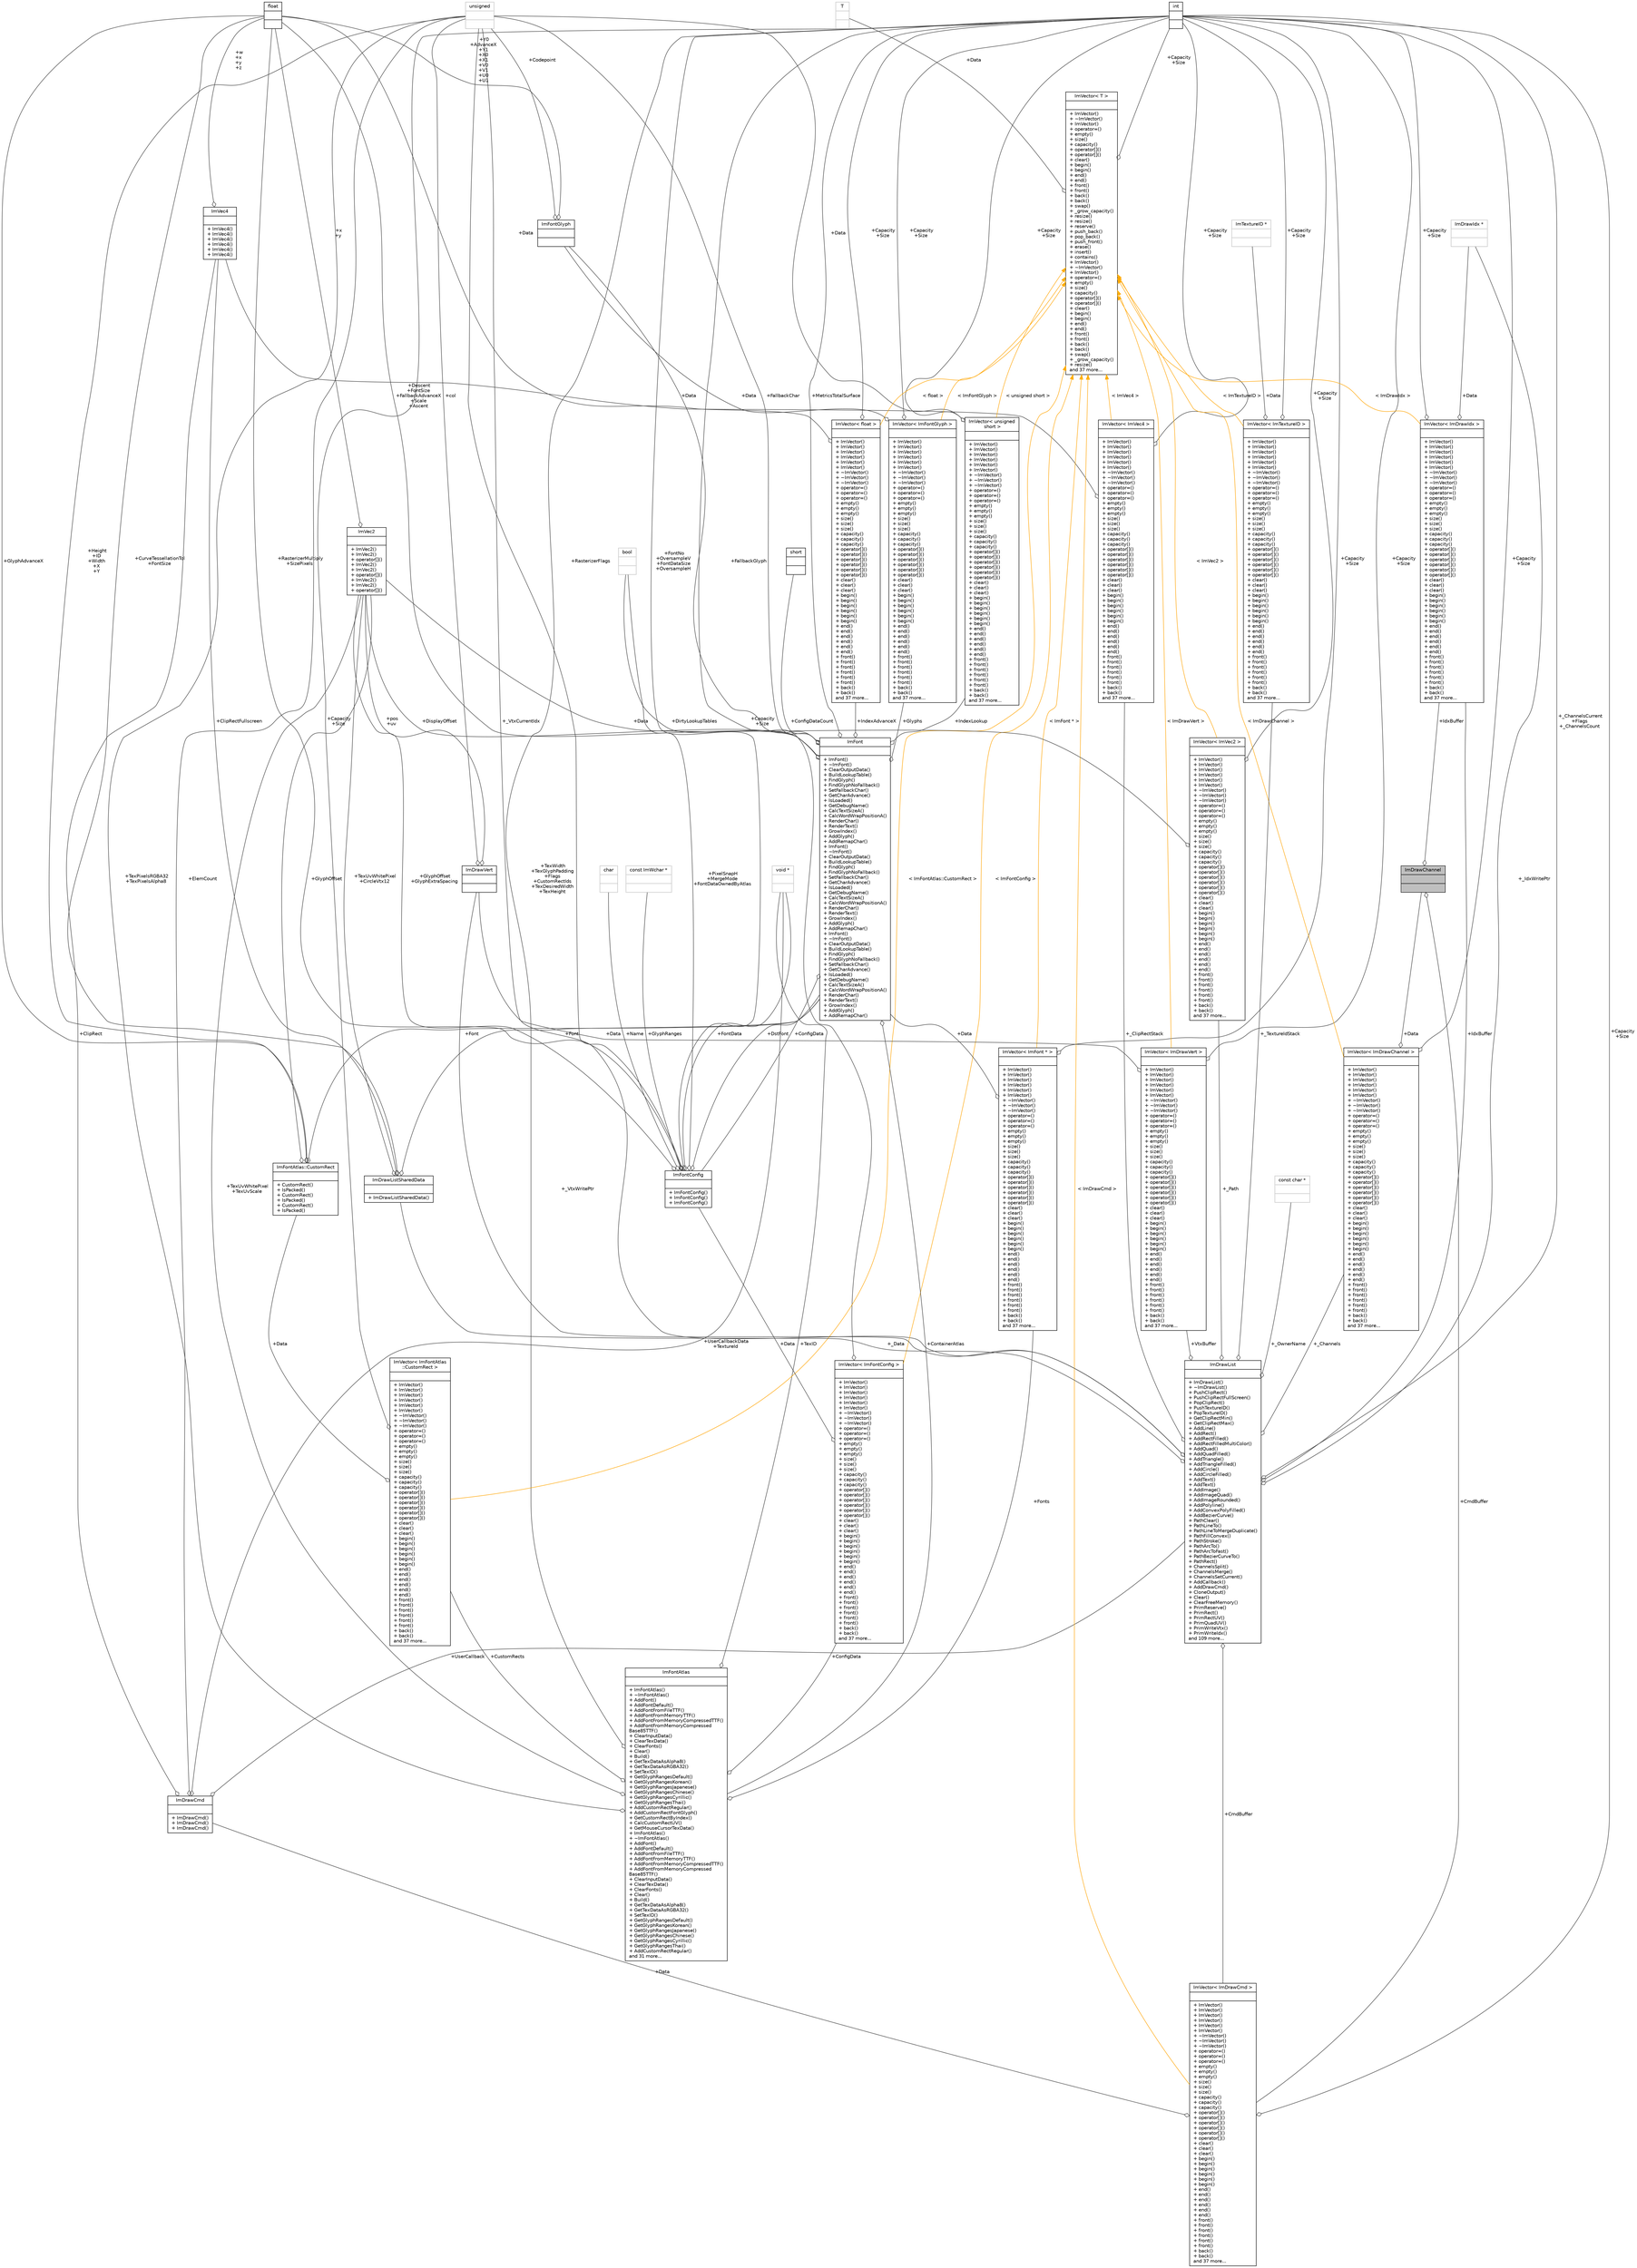 digraph "ImDrawChannel"
{
 // INTERACTIVE_SVG=YES
  bgcolor="transparent";
  edge [fontname="Helvetica",fontsize="10",labelfontname="Helvetica",labelfontsize="10"];
  node [fontname="Helvetica",fontsize="10",shape=record];
  Node1 [label="{ImDrawChannel\n||}",height=0.2,width=0.4,color="black", fillcolor="grey75", style="filled" fontcolor="black"];
  Node2 -> Node1 [color="grey25",fontsize="10",style="solid",label=" +CmdBuffer" ,arrowhead="odiamond",fontname="Helvetica"];
  Node2 [label="{ImVector\< ImDrawCmd \>\n||+ ImVector()\l+ ImVector()\l+ ImVector()\l+ ImVector()\l+ ImVector()\l+ ImVector()\l+ ~ImVector()\l+ ~ImVector()\l+ ~ImVector()\l+ operator=()\l+ operator=()\l+ operator=()\l+ empty()\l+ empty()\l+ empty()\l+ size()\l+ size()\l+ size()\l+ capacity()\l+ capacity()\l+ capacity()\l+ operator[]()\l+ operator[]()\l+ operator[]()\l+ operator[]()\l+ operator[]()\l+ operator[]()\l+ clear()\l+ clear()\l+ clear()\l+ begin()\l+ begin()\l+ begin()\l+ begin()\l+ begin()\l+ begin()\l+ end()\l+ end()\l+ end()\l+ end()\l+ end()\l+ end()\l+ front()\l+ front()\l+ front()\l+ front()\l+ front()\l+ front()\l+ back()\l+ back()\land 37 more...\l}",height=0.2,width=0.4,color="black",URL="$d3/d32/classImVector.html"];
  Node3 -> Node2 [color="grey25",fontsize="10",style="solid",label=" +Data" ,arrowhead="odiamond",fontname="Helvetica"];
  Node3 [label="{ImDrawCmd\n||+ ImDrawCmd()\l+ ImDrawCmd()\l+ ImDrawCmd()\l}",height=0.2,width=0.4,color="black",URL="$d9/de6/structImDrawCmd.html"];
  Node4 -> Node3 [color="grey25",fontsize="10",style="solid",label=" +ClipRect" ,arrowhead="odiamond",fontname="Helvetica"];
  Node4 [label="{ImVec4\n||+ ImVec4()\l+ ImVec4()\l+ ImVec4()\l+ ImVec4()\l+ ImVec4()\l+ ImVec4()\l}",height=0.2,width=0.4,color="black",URL="$dc/dee/structImVec4.html"];
  Node5 -> Node4 [color="grey25",fontsize="10",style="solid",label=" +w\n+x\n+y\n+z" ,arrowhead="odiamond",fontname="Helvetica"];
  Node5 [label="{float\n||}",height=0.2,width=0.4,color="black",URL="$d4/dc3/classfloat.html"];
  Node6 -> Node3 [color="grey25",fontsize="10",style="solid",label=" +ElemCount" ,arrowhead="odiamond",fontname="Helvetica"];
  Node6 [label="{unsigned\n||}",height=0.2,width=0.4,color="grey75"];
  Node7 -> Node3 [color="grey25",fontsize="10",style="solid",label=" +UserCallbackData\n+TextureId" ,arrowhead="odiamond",fontname="Helvetica"];
  Node7 [label="{void *\n||}",height=0.2,width=0.4,color="grey75"];
  Node8 -> Node3 [color="grey25",fontsize="10",style="solid",label=" +UserCallback" ,arrowhead="odiamond",fontname="Helvetica"];
  Node8 [label="{ImDrawList\n||+ ImDrawList()\l+ ~ImDrawList()\l+ PushClipRect()\l+ PushClipRectFullScreen()\l+ PopClipRect()\l+ PushTextureID()\l+ PopTextureID()\l+ GetClipRectMin()\l+ GetClipRectMax()\l+ AddLine()\l+ AddRect()\l+ AddRectFilled()\l+ AddRectFilledMultiColor()\l+ AddQuad()\l+ AddQuadFilled()\l+ AddTriangle()\l+ AddTriangleFilled()\l+ AddCircle()\l+ AddCircleFilled()\l+ AddText()\l+ AddText()\l+ AddImage()\l+ AddImageQuad()\l+ AddImageRounded()\l+ AddPolyline()\l+ AddConvexPolyFilled()\l+ AddBezierCurve()\l+ PathClear()\l+ PathLineTo()\l+ PathLineToMergeDuplicate()\l+ PathFillConvex()\l+ PathStroke()\l+ PathArcTo()\l+ PathArcToFast()\l+ PathBezierCurveTo()\l+ PathRect()\l+ ChannelsSplit()\l+ ChannelsMerge()\l+ ChannelsSetCurrent()\l+ AddCallback()\l+ AddDrawCmd()\l+ CloneOutput()\l+ Clear()\l+ ClearFreeMemory()\l+ PrimReserve()\l+ PrimRect()\l+ PrimRectUV()\l+ PrimQuadUV()\l+ PrimWriteVtx()\l+ PrimWriteIdx()\land 109 more...\l}",height=0.2,width=0.4,color="black",URL="$d2/d31/structImDrawList.html"];
  Node9 -> Node8 [color="grey25",fontsize="10",style="solid",label=" +_ClipRectStack" ,arrowhead="odiamond",fontname="Helvetica"];
  Node9 [label="{ImVector\< ImVec4 \>\n||+ ImVector()\l+ ImVector()\l+ ImVector()\l+ ImVector()\l+ ImVector()\l+ ImVector()\l+ ~ImVector()\l+ ~ImVector()\l+ ~ImVector()\l+ operator=()\l+ operator=()\l+ operator=()\l+ empty()\l+ empty()\l+ empty()\l+ size()\l+ size()\l+ size()\l+ capacity()\l+ capacity()\l+ capacity()\l+ operator[]()\l+ operator[]()\l+ operator[]()\l+ operator[]()\l+ operator[]()\l+ operator[]()\l+ clear()\l+ clear()\l+ clear()\l+ begin()\l+ begin()\l+ begin()\l+ begin()\l+ begin()\l+ begin()\l+ end()\l+ end()\l+ end()\l+ end()\l+ end()\l+ end()\l+ front()\l+ front()\l+ front()\l+ front()\l+ front()\l+ front()\l+ back()\l+ back()\land 37 more...\l}",height=0.2,width=0.4,color="black",URL="$d3/d32/classImVector.html"];
  Node4 -> Node9 [color="grey25",fontsize="10",style="solid",label=" +Data" ,arrowhead="odiamond",fontname="Helvetica"];
  Node10 -> Node9 [color="grey25",fontsize="10",style="solid",label=" +Capacity\n+Size" ,arrowhead="odiamond",fontname="Helvetica"];
  Node10 [label="{int\n||}",height=0.2,width=0.4,color="black",URL="$d1/da0/classint.html"];
  Node11 -> Node9 [dir="back",color="orange",fontsize="10",style="solid",label=" \< ImVec4 \>" ,fontname="Helvetica"];
  Node11 [label="{ImVector\< T \>\n||+ ImVector()\l+ ~ImVector()\l+ ImVector()\l+ operator=()\l+ empty()\l+ size()\l+ capacity()\l+ operator[]()\l+ operator[]()\l+ clear()\l+ begin()\l+ begin()\l+ end()\l+ end()\l+ front()\l+ front()\l+ back()\l+ back()\l+ swap()\l+ _grow_capacity()\l+ resize()\l+ resize()\l+ reserve()\l+ push_back()\l+ pop_back()\l+ push_front()\l+ erase()\l+ insert()\l+ contains()\l+ ImVector()\l+ ~ImVector()\l+ ImVector()\l+ operator=()\l+ empty()\l+ size()\l+ capacity()\l+ operator[]()\l+ operator[]()\l+ clear()\l+ begin()\l+ begin()\l+ end()\l+ end()\l+ front()\l+ front()\l+ back()\l+ back()\l+ swap()\l+ _grow_capacity()\l+ resize()\land 37 more...\l}",height=0.2,width=0.4,color="black",URL="$d3/d32/classImVector.html"];
  Node10 -> Node11 [color="grey25",fontsize="10",style="solid",label=" +Capacity\n+Size" ,arrowhead="odiamond",fontname="Helvetica"];
  Node12 -> Node11 [color="grey25",fontsize="10",style="solid",label=" +Data" ,arrowhead="odiamond",fontname="Helvetica"];
  Node12 [label="{T\n||}",height=0.2,width=0.4,color="grey75"];
  Node13 -> Node8 [color="grey25",fontsize="10",style="solid",label=" +_IdxWritePtr" ,arrowhead="odiamond",fontname="Helvetica"];
  Node13 [label="{ImDrawIdx *\n||}",height=0.2,width=0.4,color="grey75"];
  Node14 -> Node8 [color="grey25",fontsize="10",style="solid",label=" +VtxBuffer" ,arrowhead="odiamond",fontname="Helvetica"];
  Node14 [label="{ImVector\< ImDrawVert \>\n||+ ImVector()\l+ ImVector()\l+ ImVector()\l+ ImVector()\l+ ImVector()\l+ ImVector()\l+ ~ImVector()\l+ ~ImVector()\l+ ~ImVector()\l+ operator=()\l+ operator=()\l+ operator=()\l+ empty()\l+ empty()\l+ empty()\l+ size()\l+ size()\l+ size()\l+ capacity()\l+ capacity()\l+ capacity()\l+ operator[]()\l+ operator[]()\l+ operator[]()\l+ operator[]()\l+ operator[]()\l+ operator[]()\l+ clear()\l+ clear()\l+ clear()\l+ begin()\l+ begin()\l+ begin()\l+ begin()\l+ begin()\l+ begin()\l+ end()\l+ end()\l+ end()\l+ end()\l+ end()\l+ end()\l+ front()\l+ front()\l+ front()\l+ front()\l+ front()\l+ front()\l+ back()\l+ back()\land 37 more...\l}",height=0.2,width=0.4,color="black",URL="$d3/d32/classImVector.html"];
  Node10 -> Node14 [color="grey25",fontsize="10",style="solid",label=" +Capacity\n+Size" ,arrowhead="odiamond",fontname="Helvetica"];
  Node15 -> Node14 [color="grey25",fontsize="10",style="solid",label=" +Data" ,arrowhead="odiamond",fontname="Helvetica"];
  Node15 [label="{ImDrawVert\n||}",height=0.2,width=0.4,color="black",URL="$d3/dfa/structImDrawVert.html"];
  Node16 -> Node15 [color="grey25",fontsize="10",style="solid",label=" +pos\n+uv" ,arrowhead="odiamond",fontname="Helvetica"];
  Node16 [label="{ImVec2\n||+ ImVec2()\l+ ImVec2()\l+ operator[]()\l+ ImVec2()\l+ ImVec2()\l+ operator[]()\l+ ImVec2()\l+ ImVec2()\l+ operator[]()\l}",height=0.2,width=0.4,color="black",URL="$d3/dc2/structImVec2.html"];
  Node5 -> Node16 [color="grey25",fontsize="10",style="solid",label=" +x\n+y" ,arrowhead="odiamond",fontname="Helvetica"];
  Node6 -> Node15 [color="grey25",fontsize="10",style="solid",label=" +col" ,arrowhead="odiamond",fontname="Helvetica"];
  Node11 -> Node14 [dir="back",color="orange",fontsize="10",style="solid",label=" \< ImDrawVert \>" ,fontname="Helvetica"];
  Node17 -> Node8 [color="grey25",fontsize="10",style="solid",label=" +_Channels" ,arrowhead="odiamond",fontname="Helvetica"];
  Node17 [label="{ImVector\< ImDrawChannel \>\n||+ ImVector()\l+ ImVector()\l+ ImVector()\l+ ImVector()\l+ ImVector()\l+ ImVector()\l+ ~ImVector()\l+ ~ImVector()\l+ ~ImVector()\l+ operator=()\l+ operator=()\l+ operator=()\l+ empty()\l+ empty()\l+ empty()\l+ size()\l+ size()\l+ size()\l+ capacity()\l+ capacity()\l+ capacity()\l+ operator[]()\l+ operator[]()\l+ operator[]()\l+ operator[]()\l+ operator[]()\l+ operator[]()\l+ clear()\l+ clear()\l+ clear()\l+ begin()\l+ begin()\l+ begin()\l+ begin()\l+ begin()\l+ begin()\l+ end()\l+ end()\l+ end()\l+ end()\l+ end()\l+ end()\l+ front()\l+ front()\l+ front()\l+ front()\l+ front()\l+ front()\l+ back()\l+ back()\land 37 more...\l}",height=0.2,width=0.4,color="black",URL="$d3/d32/classImVector.html"];
  Node10 -> Node17 [color="grey25",fontsize="10",style="solid",label=" +Capacity\n+Size" ,arrowhead="odiamond",fontname="Helvetica"];
  Node1 -> Node17 [color="grey25",fontsize="10",style="solid",label=" +Data" ,arrowhead="odiamond",fontname="Helvetica"];
  Node11 -> Node17 [dir="back",color="orange",fontsize="10",style="solid",label=" \< ImDrawChannel \>" ,fontname="Helvetica"];
  Node18 -> Node8 [color="grey25",fontsize="10",style="solid",label=" +_Path" ,arrowhead="odiamond",fontname="Helvetica"];
  Node18 [label="{ImVector\< ImVec2 \>\n||+ ImVector()\l+ ImVector()\l+ ImVector()\l+ ImVector()\l+ ImVector()\l+ ImVector()\l+ ~ImVector()\l+ ~ImVector()\l+ ~ImVector()\l+ operator=()\l+ operator=()\l+ operator=()\l+ empty()\l+ empty()\l+ empty()\l+ size()\l+ size()\l+ size()\l+ capacity()\l+ capacity()\l+ capacity()\l+ operator[]()\l+ operator[]()\l+ operator[]()\l+ operator[]()\l+ operator[]()\l+ operator[]()\l+ clear()\l+ clear()\l+ clear()\l+ begin()\l+ begin()\l+ begin()\l+ begin()\l+ begin()\l+ begin()\l+ end()\l+ end()\l+ end()\l+ end()\l+ end()\l+ end()\l+ front()\l+ front()\l+ front()\l+ front()\l+ front()\l+ front()\l+ back()\l+ back()\land 37 more...\l}",height=0.2,width=0.4,color="black",URL="$d3/d32/classImVector.html"];
  Node16 -> Node18 [color="grey25",fontsize="10",style="solid",label=" +Data" ,arrowhead="odiamond",fontname="Helvetica"];
  Node10 -> Node18 [color="grey25",fontsize="10",style="solid",label=" +Capacity\n+Size" ,arrowhead="odiamond",fontname="Helvetica"];
  Node11 -> Node18 [dir="back",color="orange",fontsize="10",style="solid",label=" \< ImVec2 \>" ,fontname="Helvetica"];
  Node19 -> Node8 [color="grey25",fontsize="10",style="solid",label=" +_Data" ,arrowhead="odiamond",fontname="Helvetica"];
  Node19 [label="{ImDrawListSharedData\n||+ ImDrawListSharedData()\l}",height=0.2,width=0.4,color="black",URL="$d2/d89/structImDrawListSharedData.html"];
  Node16 -> Node19 [color="grey25",fontsize="10",style="solid",label=" +TexUvWhitePixel\n+CircleVtx12" ,arrowhead="odiamond",fontname="Helvetica"];
  Node4 -> Node19 [color="grey25",fontsize="10",style="solid",label=" +ClipRectFullscreen" ,arrowhead="odiamond",fontname="Helvetica"];
  Node5 -> Node19 [color="grey25",fontsize="10",style="solid",label=" +CurveTessellationTol\n+FontSize" ,arrowhead="odiamond",fontname="Helvetica"];
  Node20 -> Node19 [color="grey25",fontsize="10",style="solid",label=" +Font" ,arrowhead="odiamond",fontname="Helvetica"];
  Node20 [label="{ImFont\n||+ ImFont()\l+ ~ImFont()\l+ ClearOutputData()\l+ BuildLookupTable()\l+ FindGlyph()\l+ FindGlyphNoFallback()\l+ SetFallbackChar()\l+ GetCharAdvance()\l+ IsLoaded()\l+ GetDebugName()\l+ CalcTextSizeA()\l+ CalcWordWrapPositionA()\l+ RenderChar()\l+ RenderText()\l+ GrowIndex()\l+ AddGlyph()\l+ AddRemapChar()\l+ ImFont()\l+ ~ImFont()\l+ ClearOutputData()\l+ BuildLookupTable()\l+ FindGlyph()\l+ FindGlyphNoFallback()\l+ SetFallbackChar()\l+ GetCharAdvance()\l+ IsLoaded()\l+ GetDebugName()\l+ CalcTextSizeA()\l+ CalcWordWrapPositionA()\l+ RenderChar()\l+ RenderText()\l+ GrowIndex()\l+ AddGlyph()\l+ AddRemapChar()\l+ ImFont()\l+ ~ImFont()\l+ ClearOutputData()\l+ BuildLookupTable()\l+ FindGlyph()\l+ FindGlyphNoFallback()\l+ SetFallbackChar()\l+ GetCharAdvance()\l+ IsLoaded()\l+ GetDebugName()\l+ CalcTextSizeA()\l+ CalcWordWrapPositionA()\l+ RenderChar()\l+ RenderText()\l+ GrowIndex()\l+ AddGlyph()\l+ AddRemapChar()\l}",height=0.2,width=0.4,color="black",URL="$dd/d61/structImFont.html"];
  Node21 -> Node20 [color="grey25",fontsize="10",style="solid",label=" +Glyphs" ,arrowhead="odiamond",fontname="Helvetica"];
  Node21 [label="{ImVector\< ImFontGlyph \>\n||+ ImVector()\l+ ImVector()\l+ ImVector()\l+ ImVector()\l+ ImVector()\l+ ImVector()\l+ ~ImVector()\l+ ~ImVector()\l+ ~ImVector()\l+ operator=()\l+ operator=()\l+ operator=()\l+ empty()\l+ empty()\l+ empty()\l+ size()\l+ size()\l+ size()\l+ capacity()\l+ capacity()\l+ capacity()\l+ operator[]()\l+ operator[]()\l+ operator[]()\l+ operator[]()\l+ operator[]()\l+ operator[]()\l+ clear()\l+ clear()\l+ clear()\l+ begin()\l+ begin()\l+ begin()\l+ begin()\l+ begin()\l+ begin()\l+ end()\l+ end()\l+ end()\l+ end()\l+ end()\l+ end()\l+ front()\l+ front()\l+ front()\l+ front()\l+ front()\l+ front()\l+ back()\l+ back()\land 37 more...\l}",height=0.2,width=0.4,color="black",URL="$d3/d32/classImVector.html"];
  Node22 -> Node21 [color="grey25",fontsize="10",style="solid",label=" +Data" ,arrowhead="odiamond",fontname="Helvetica"];
  Node22 [label="{ImFontGlyph\n||}",height=0.2,width=0.4,color="black",URL="$d3/db9/structImFontGlyph.html"];
  Node5 -> Node22 [color="grey25",fontsize="10",style="solid",label=" +Y0\n+AdvanceX\n+Y1\n+X0\n+X1\n+V0\n+V1\n+U0\n+U1" ,arrowhead="odiamond",fontname="Helvetica"];
  Node6 -> Node22 [color="grey25",fontsize="10",style="solid",label=" +Codepoint" ,arrowhead="odiamond",fontname="Helvetica"];
  Node10 -> Node21 [color="grey25",fontsize="10",style="solid",label=" +Capacity\n+Size" ,arrowhead="odiamond",fontname="Helvetica"];
  Node11 -> Node21 [dir="back",color="orange",fontsize="10",style="solid",label=" \< ImFontGlyph \>" ,fontname="Helvetica"];
  Node16 -> Node20 [color="grey25",fontsize="10",style="solid",label=" +DisplayOffset" ,arrowhead="odiamond",fontname="Helvetica"];
  Node23 -> Node20 [color="grey25",fontsize="10",style="solid",label=" +IndexLookup" ,arrowhead="odiamond",fontname="Helvetica"];
  Node23 [label="{ImVector\< unsigned\l short \>\n||+ ImVector()\l+ ImVector()\l+ ImVector()\l+ ImVector()\l+ ImVector()\l+ ImVector()\l+ ~ImVector()\l+ ~ImVector()\l+ ~ImVector()\l+ operator=()\l+ operator=()\l+ operator=()\l+ empty()\l+ empty()\l+ empty()\l+ size()\l+ size()\l+ size()\l+ capacity()\l+ capacity()\l+ capacity()\l+ operator[]()\l+ operator[]()\l+ operator[]()\l+ operator[]()\l+ operator[]()\l+ operator[]()\l+ clear()\l+ clear()\l+ clear()\l+ begin()\l+ begin()\l+ begin()\l+ begin()\l+ begin()\l+ begin()\l+ end()\l+ end()\l+ end()\l+ end()\l+ end()\l+ end()\l+ front()\l+ front()\l+ front()\l+ front()\l+ front()\l+ front()\l+ back()\l+ back()\land 37 more...\l}",height=0.2,width=0.4,color="black",URL="$d3/d32/classImVector.html"];
  Node10 -> Node23 [color="grey25",fontsize="10",style="solid",label=" +Capacity\n+Size" ,arrowhead="odiamond",fontname="Helvetica"];
  Node6 -> Node23 [color="grey25",fontsize="10",style="solid",label=" +Data" ,arrowhead="odiamond",fontname="Helvetica"];
  Node11 -> Node23 [dir="back",color="orange",fontsize="10",style="solid",label=" \< unsigned short \>" ,fontname="Helvetica"];
  Node24 -> Node20 [color="grey25",fontsize="10",style="solid",label=" +ConfigDataCount" ,arrowhead="odiamond",fontname="Helvetica"];
  Node24 [label="{short\n||}",height=0.2,width=0.4,color="black",URL="$dc/d10/classshort.html"];
  Node5 -> Node20 [color="grey25",fontsize="10",style="solid",label=" +Descent\n+FontSize\n+FallbackAdvanceX\n+Scale\n+Ascent" ,arrowhead="odiamond",fontname="Helvetica"];
  Node25 -> Node20 [color="grey25",fontsize="10",style="solid",label=" +ConfigData" ,arrowhead="odiamond",fontname="Helvetica"];
  Node25 [label="{ImFontConfig\n||+ ImFontConfig()\l+ ImFontConfig()\l+ ImFontConfig()\l}",height=0.2,width=0.4,color="black",URL="$df/d67/structImFontConfig.html"];
  Node16 -> Node25 [color="grey25",fontsize="10",style="solid",label=" +GlyphOffset\n+GlyphExtraSpacing" ,arrowhead="odiamond",fontname="Helvetica"];
  Node26 -> Node25 [color="grey25",fontsize="10",style="solid",label=" +Name" ,arrowhead="odiamond",fontname="Helvetica"];
  Node26 [label="{char\n||}",height=0.2,width=0.4,color="grey75"];
  Node5 -> Node25 [color="grey25",fontsize="10",style="solid",label=" +RasterizerMultiply\n+SizePixels" ,arrowhead="odiamond",fontname="Helvetica"];
  Node27 -> Node25 [color="grey25",fontsize="10",style="solid",label=" +GlyphRanges" ,arrowhead="odiamond",fontname="Helvetica"];
  Node27 [label="{const ImWchar *\n||}",height=0.2,width=0.4,color="grey75"];
  Node10 -> Node25 [color="grey25",fontsize="10",style="solid",label=" +FontNo\n+OversampleV\n+FontDataSize\n+OversampleH" ,arrowhead="odiamond",fontname="Helvetica"];
  Node28 -> Node25 [color="grey25",fontsize="10",style="solid",label=" +PixelSnapH\n+MergeMode\n+FontDataOwnedByAtlas" ,arrowhead="odiamond",fontname="Helvetica"];
  Node28 [label="{bool\n||}",height=0.2,width=0.4,color="grey75"];
  Node6 -> Node25 [color="grey25",fontsize="10",style="solid",label=" +RasterizerFlags" ,arrowhead="odiamond",fontname="Helvetica"];
  Node20 -> Node25 [color="grey25",fontsize="10",style="solid",label=" +DstFont" ,arrowhead="odiamond",fontname="Helvetica"];
  Node7 -> Node25 [color="grey25",fontsize="10",style="solid",label=" +FontData" ,arrowhead="odiamond",fontname="Helvetica"];
  Node22 -> Node20 [color="grey25",fontsize="10",style="solid",label=" +FallbackGlyph" ,arrowhead="odiamond",fontname="Helvetica"];
  Node10 -> Node20 [color="grey25",fontsize="10",style="solid",label=" +MetricsTotalSurface" ,arrowhead="odiamond",fontname="Helvetica"];
  Node29 -> Node20 [color="grey25",fontsize="10",style="solid",label=" +ContainerAtlas" ,arrowhead="odiamond",fontname="Helvetica"];
  Node29 [label="{ImFontAtlas\n||+ ImFontAtlas()\l+ ~ImFontAtlas()\l+ AddFont()\l+ AddFontDefault()\l+ AddFontFromFileTTF()\l+ AddFontFromMemoryTTF()\l+ AddFontFromMemoryCompressedTTF()\l+ AddFontFromMemoryCompressed\lBase85TTF()\l+ ClearInputData()\l+ ClearTexData()\l+ ClearFonts()\l+ Clear()\l+ Build()\l+ GetTexDataAsAlpha8()\l+ GetTexDataAsRGBA32()\l+ SetTexID()\l+ GetGlyphRangesDefault()\l+ GetGlyphRangesKorean()\l+ GetGlyphRangesJapanese()\l+ GetGlyphRangesChinese()\l+ GetGlyphRangesCyrillic()\l+ GetGlyphRangesThai()\l+ AddCustomRectRegular()\l+ AddCustomRectFontGlyph()\l+ GetCustomRectByIndex()\l+ CalcCustomRectUV()\l+ GetMouseCursorTexData()\l+ ImFontAtlas()\l+ ~ImFontAtlas()\l+ AddFont()\l+ AddFontDefault()\l+ AddFontFromFileTTF()\l+ AddFontFromMemoryTTF()\l+ AddFontFromMemoryCompressedTTF()\l+ AddFontFromMemoryCompressed\lBase85TTF()\l+ ClearInputData()\l+ ClearTexData()\l+ ClearFonts()\l+ Clear()\l+ Build()\l+ GetTexDataAsAlpha8()\l+ GetTexDataAsRGBA32()\l+ SetTexID()\l+ GetGlyphRangesDefault()\l+ GetGlyphRangesKorean()\l+ GetGlyphRangesJapanese()\l+ GetGlyphRangesChinese()\l+ GetGlyphRangesCyrillic()\l+ GetGlyphRangesThai()\l+ AddCustomRectRegular()\land 31 more...\l}",height=0.2,width=0.4,color="black",URL="$dc/d21/structImFontAtlas.html"];
  Node30 -> Node29 [color="grey25",fontsize="10",style="solid",label=" +Fonts" ,arrowhead="odiamond",fontname="Helvetica"];
  Node30 [label="{ImVector\< ImFont * \>\n||+ ImVector()\l+ ImVector()\l+ ImVector()\l+ ImVector()\l+ ImVector()\l+ ImVector()\l+ ~ImVector()\l+ ~ImVector()\l+ ~ImVector()\l+ operator=()\l+ operator=()\l+ operator=()\l+ empty()\l+ empty()\l+ empty()\l+ size()\l+ size()\l+ size()\l+ capacity()\l+ capacity()\l+ capacity()\l+ operator[]()\l+ operator[]()\l+ operator[]()\l+ operator[]()\l+ operator[]()\l+ operator[]()\l+ clear()\l+ clear()\l+ clear()\l+ begin()\l+ begin()\l+ begin()\l+ begin()\l+ begin()\l+ begin()\l+ end()\l+ end()\l+ end()\l+ end()\l+ end()\l+ end()\l+ front()\l+ front()\l+ front()\l+ front()\l+ front()\l+ front()\l+ back()\l+ back()\land 37 more...\l}",height=0.2,width=0.4,color="black",URL="$d3/d32/classImVector.html"];
  Node10 -> Node30 [color="grey25",fontsize="10",style="solid",label=" +Capacity\n+Size" ,arrowhead="odiamond",fontname="Helvetica"];
  Node20 -> Node30 [color="grey25",fontsize="10",style="solid",label=" +Data" ,arrowhead="odiamond",fontname="Helvetica"];
  Node11 -> Node30 [dir="back",color="orange",fontsize="10",style="solid",label=" \< ImFont * \>" ,fontname="Helvetica"];
  Node16 -> Node29 [color="grey25",fontsize="10",style="solid",label=" +TexUvWhitePixel\n+TexUvScale" ,arrowhead="odiamond",fontname="Helvetica"];
  Node10 -> Node29 [color="grey25",fontsize="10",style="solid",label=" +TexWidth\n+TexGlyphPadding\n+Flags\n+CustomRectIds\n+TexDesiredWidth\n+TexHeight" ,arrowhead="odiamond",fontname="Helvetica"];
  Node31 -> Node29 [color="grey25",fontsize="10",style="solid",label=" +ConfigData" ,arrowhead="odiamond",fontname="Helvetica"];
  Node31 [label="{ImVector\< ImFontConfig \>\n||+ ImVector()\l+ ImVector()\l+ ImVector()\l+ ImVector()\l+ ImVector()\l+ ImVector()\l+ ~ImVector()\l+ ~ImVector()\l+ ~ImVector()\l+ operator=()\l+ operator=()\l+ operator=()\l+ empty()\l+ empty()\l+ empty()\l+ size()\l+ size()\l+ size()\l+ capacity()\l+ capacity()\l+ capacity()\l+ operator[]()\l+ operator[]()\l+ operator[]()\l+ operator[]()\l+ operator[]()\l+ operator[]()\l+ clear()\l+ clear()\l+ clear()\l+ begin()\l+ begin()\l+ begin()\l+ begin()\l+ begin()\l+ begin()\l+ end()\l+ end()\l+ end()\l+ end()\l+ end()\l+ end()\l+ front()\l+ front()\l+ front()\l+ front()\l+ front()\l+ front()\l+ back()\l+ back()\land 37 more...\l}",height=0.2,width=0.4,color="black",URL="$d3/d32/classImVector.html"];
  Node25 -> Node31 [color="grey25",fontsize="10",style="solid",label=" +Data" ,arrowhead="odiamond",fontname="Helvetica"];
  Node10 -> Node31 [color="grey25",fontsize="10",style="solid",label=" +Capacity\n+Size" ,arrowhead="odiamond",fontname="Helvetica"];
  Node11 -> Node31 [dir="back",color="orange",fontsize="10",style="solid",label=" \< ImFontConfig \>" ,fontname="Helvetica"];
  Node32 -> Node29 [color="grey25",fontsize="10",style="solid",label=" +CustomRects" ,arrowhead="odiamond",fontname="Helvetica"];
  Node32 [label="{ImVector\< ImFontAtlas\l::CustomRect \>\n||+ ImVector()\l+ ImVector()\l+ ImVector()\l+ ImVector()\l+ ImVector()\l+ ImVector()\l+ ~ImVector()\l+ ~ImVector()\l+ ~ImVector()\l+ operator=()\l+ operator=()\l+ operator=()\l+ empty()\l+ empty()\l+ empty()\l+ size()\l+ size()\l+ size()\l+ capacity()\l+ capacity()\l+ capacity()\l+ operator[]()\l+ operator[]()\l+ operator[]()\l+ operator[]()\l+ operator[]()\l+ operator[]()\l+ clear()\l+ clear()\l+ clear()\l+ begin()\l+ begin()\l+ begin()\l+ begin()\l+ begin()\l+ begin()\l+ end()\l+ end()\l+ end()\l+ end()\l+ end()\l+ end()\l+ front()\l+ front()\l+ front()\l+ front()\l+ front()\l+ front()\l+ back()\l+ back()\land 37 more...\l}",height=0.2,width=0.4,color="black",URL="$d3/d32/classImVector.html"];
  Node33 -> Node32 [color="grey25",fontsize="10",style="solid",label=" +Data" ,arrowhead="odiamond",fontname="Helvetica"];
  Node33 [label="{ImFontAtlas::CustomRect\n||+ CustomRect()\l+ IsPacked()\l+ CustomRect()\l+ IsPacked()\l+ CustomRect()\l+ IsPacked()\l}",height=0.2,width=0.4,color="black",URL="$dc/d59/structImFontAtlas_1_1CustomRect.html"];
  Node16 -> Node33 [color="grey25",fontsize="10",style="solid",label=" +GlyphOffset" ,arrowhead="odiamond",fontname="Helvetica"];
  Node5 -> Node33 [color="grey25",fontsize="10",style="solid",label=" +GlyphAdvanceX" ,arrowhead="odiamond",fontname="Helvetica"];
  Node6 -> Node33 [color="grey25",fontsize="10",style="solid",label=" +Height\n+ID\n+Width\n+X\n+Y" ,arrowhead="odiamond",fontname="Helvetica"];
  Node20 -> Node33 [color="grey25",fontsize="10",style="solid",label=" +Font" ,arrowhead="odiamond",fontname="Helvetica"];
  Node10 -> Node32 [color="grey25",fontsize="10",style="solid",label=" +Capacity\n+Size" ,arrowhead="odiamond",fontname="Helvetica"];
  Node11 -> Node32 [dir="back",color="orange",fontsize="10",style="solid",label=" \< ImFontAtlas::CustomRect \>" ,fontname="Helvetica"];
  Node6 -> Node29 [color="grey25",fontsize="10",style="solid",label=" +TexPixelsRGBA32\n+TexPixelsAlpha8" ,arrowhead="odiamond",fontname="Helvetica"];
  Node7 -> Node29 [color="grey25",fontsize="10",style="solid",label=" +TexID" ,arrowhead="odiamond",fontname="Helvetica"];
  Node28 -> Node20 [color="grey25",fontsize="10",style="solid",label=" +DirtyLookupTables" ,arrowhead="odiamond",fontname="Helvetica"];
  Node6 -> Node20 [color="grey25",fontsize="10",style="solid",label=" +FallbackChar" ,arrowhead="odiamond",fontname="Helvetica"];
  Node34 -> Node20 [color="grey25",fontsize="10",style="solid",label=" +IndexAdvanceX" ,arrowhead="odiamond",fontname="Helvetica"];
  Node34 [label="{ImVector\< float \>\n||+ ImVector()\l+ ImVector()\l+ ImVector()\l+ ImVector()\l+ ImVector()\l+ ImVector()\l+ ~ImVector()\l+ ~ImVector()\l+ ~ImVector()\l+ operator=()\l+ operator=()\l+ operator=()\l+ empty()\l+ empty()\l+ empty()\l+ size()\l+ size()\l+ size()\l+ capacity()\l+ capacity()\l+ capacity()\l+ operator[]()\l+ operator[]()\l+ operator[]()\l+ operator[]()\l+ operator[]()\l+ operator[]()\l+ clear()\l+ clear()\l+ clear()\l+ begin()\l+ begin()\l+ begin()\l+ begin()\l+ begin()\l+ begin()\l+ end()\l+ end()\l+ end()\l+ end()\l+ end()\l+ end()\l+ front()\l+ front()\l+ front()\l+ front()\l+ front()\l+ front()\l+ back()\l+ back()\land 37 more...\l}",height=0.2,width=0.4,color="black",URL="$d3/d32/classImVector.html"];
  Node5 -> Node34 [color="grey25",fontsize="10",style="solid",label=" +Data" ,arrowhead="odiamond",fontname="Helvetica"];
  Node10 -> Node34 [color="grey25",fontsize="10",style="solid",label=" +Capacity\n+Size" ,arrowhead="odiamond",fontname="Helvetica"];
  Node11 -> Node34 [dir="back",color="orange",fontsize="10",style="solid",label=" \< float \>" ,fontname="Helvetica"];
  Node10 -> Node8 [color="grey25",fontsize="10",style="solid",label=" +_ChannelsCurrent\n+Flags\n+_ChannelsCount" ,arrowhead="odiamond",fontname="Helvetica"];
  Node15 -> Node8 [color="grey25",fontsize="10",style="solid",label=" +_VtxWritePtr" ,arrowhead="odiamond",fontname="Helvetica"];
  Node35 -> Node8 [color="grey25",fontsize="10",style="solid",label=" +_OwnerName" ,arrowhead="odiamond",fontname="Helvetica"];
  Node35 [label="{const char *\n||}",height=0.2,width=0.4,color="grey75"];
  Node2 -> Node8 [color="grey25",fontsize="10",style="solid",label=" +CmdBuffer" ,arrowhead="odiamond",fontname="Helvetica"];
  Node6 -> Node8 [color="grey25",fontsize="10",style="solid",label=" +_VtxCurrentIdx" ,arrowhead="odiamond",fontname="Helvetica"];
  Node36 -> Node8 [color="grey25",fontsize="10",style="solid",label=" +IdxBuffer" ,arrowhead="odiamond",fontname="Helvetica"];
  Node36 [label="{ImVector\< ImDrawIdx \>\n||+ ImVector()\l+ ImVector()\l+ ImVector()\l+ ImVector()\l+ ImVector()\l+ ImVector()\l+ ~ImVector()\l+ ~ImVector()\l+ ~ImVector()\l+ operator=()\l+ operator=()\l+ operator=()\l+ empty()\l+ empty()\l+ empty()\l+ size()\l+ size()\l+ size()\l+ capacity()\l+ capacity()\l+ capacity()\l+ operator[]()\l+ operator[]()\l+ operator[]()\l+ operator[]()\l+ operator[]()\l+ operator[]()\l+ clear()\l+ clear()\l+ clear()\l+ begin()\l+ begin()\l+ begin()\l+ begin()\l+ begin()\l+ begin()\l+ end()\l+ end()\l+ end()\l+ end()\l+ end()\l+ end()\l+ front()\l+ front()\l+ front()\l+ front()\l+ front()\l+ front()\l+ back()\l+ back()\land 37 more...\l}",height=0.2,width=0.4,color="black",URL="$d3/d32/classImVector.html"];
  Node13 -> Node36 [color="grey25",fontsize="10",style="solid",label=" +Data" ,arrowhead="odiamond",fontname="Helvetica"];
  Node10 -> Node36 [color="grey25",fontsize="10",style="solid",label=" +Capacity\n+Size" ,arrowhead="odiamond",fontname="Helvetica"];
  Node11 -> Node36 [dir="back",color="orange",fontsize="10",style="solid",label=" \< ImDrawIdx \>" ,fontname="Helvetica"];
  Node37 -> Node8 [color="grey25",fontsize="10",style="solid",label=" +_TextureIdStack" ,arrowhead="odiamond",fontname="Helvetica"];
  Node37 [label="{ImVector\< ImTextureID \>\n||+ ImVector()\l+ ImVector()\l+ ImVector()\l+ ImVector()\l+ ImVector()\l+ ImVector()\l+ ~ImVector()\l+ ~ImVector()\l+ ~ImVector()\l+ operator=()\l+ operator=()\l+ operator=()\l+ empty()\l+ empty()\l+ empty()\l+ size()\l+ size()\l+ size()\l+ capacity()\l+ capacity()\l+ capacity()\l+ operator[]()\l+ operator[]()\l+ operator[]()\l+ operator[]()\l+ operator[]()\l+ operator[]()\l+ clear()\l+ clear()\l+ clear()\l+ begin()\l+ begin()\l+ begin()\l+ begin()\l+ begin()\l+ begin()\l+ end()\l+ end()\l+ end()\l+ end()\l+ end()\l+ end()\l+ front()\l+ front()\l+ front()\l+ front()\l+ front()\l+ front()\l+ back()\l+ back()\land 37 more...\l}",height=0.2,width=0.4,color="black",URL="$d3/d32/classImVector.html"];
  Node10 -> Node37 [color="grey25",fontsize="10",style="solid",label=" +Capacity\n+Size" ,arrowhead="odiamond",fontname="Helvetica"];
  Node38 -> Node37 [color="grey25",fontsize="10",style="solid",label=" +Data" ,arrowhead="odiamond",fontname="Helvetica"];
  Node38 [label="{ImTextureID *\n||}",height=0.2,width=0.4,color="grey75"];
  Node11 -> Node37 [dir="back",color="orange",fontsize="10",style="solid",label=" \< ImTextureID \>" ,fontname="Helvetica"];
  Node10 -> Node2 [color="grey25",fontsize="10",style="solid",label=" +Capacity\n+Size" ,arrowhead="odiamond",fontname="Helvetica"];
  Node11 -> Node2 [dir="back",color="orange",fontsize="10",style="solid",label=" \< ImDrawCmd \>" ,fontname="Helvetica"];
  Node36 -> Node1 [color="grey25",fontsize="10",style="solid",label=" +IdxBuffer" ,arrowhead="odiamond",fontname="Helvetica"];
}
